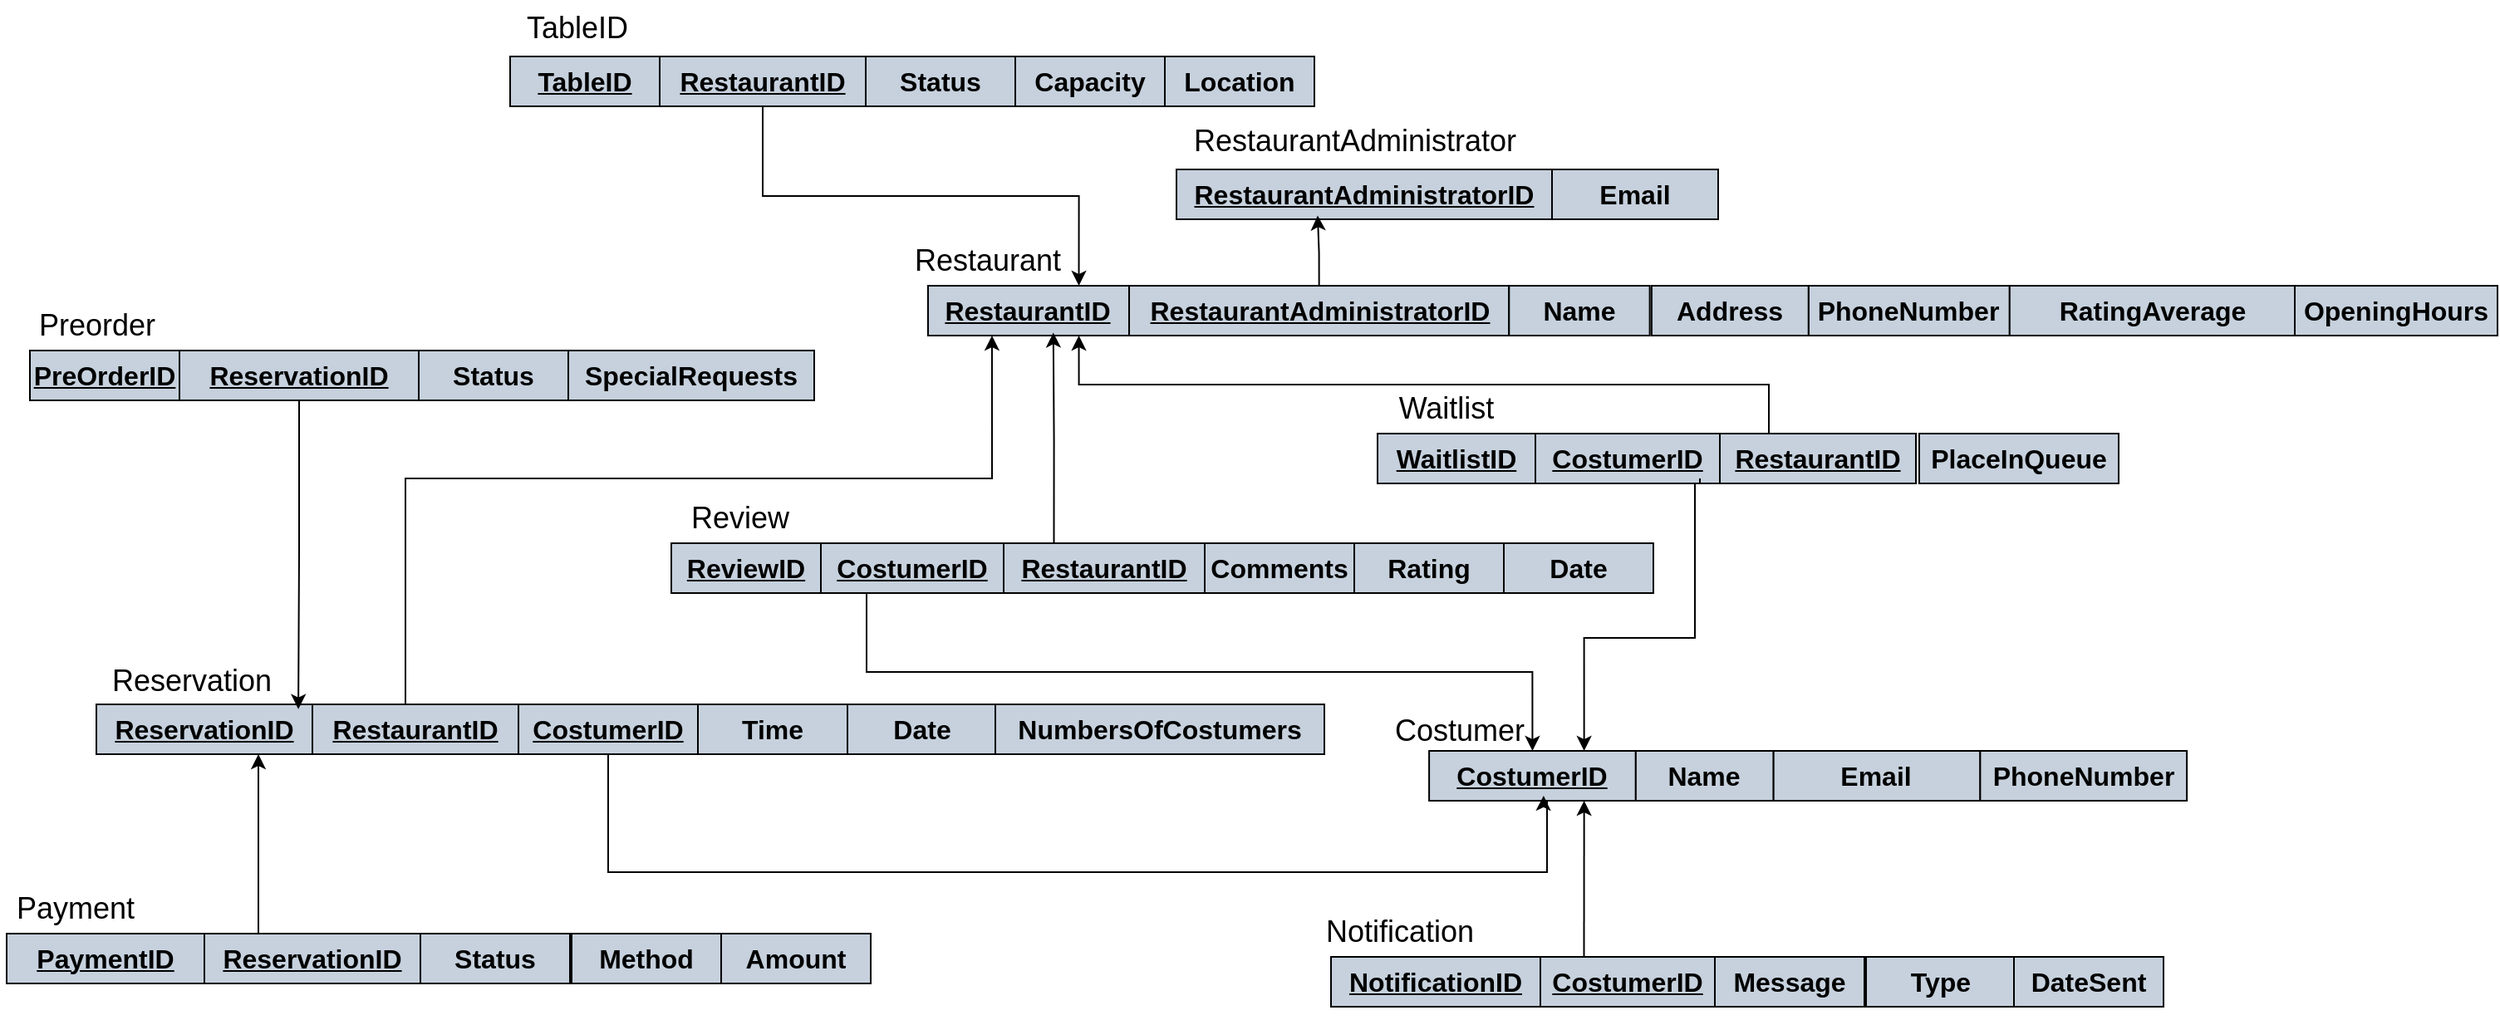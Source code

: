 <mxfile version="24.9.3">
  <diagram name="Page-1" id="Ryj9yUZ8EQG5fLTxCSdR">
    <mxGraphModel dx="2524" dy="738" grid="0" gridSize="10" guides="1" tooltips="1" connect="1" arrows="1" fold="1" page="1" pageScale="1" pageWidth="850" pageHeight="1100" math="0" shadow="0">
      <root>
        <mxCell id="0" />
        <mxCell id="1" parent="0" />
        <mxCell id="xWfjn0e1hHcwTTaFBlyH-46" value="" style="group" parent="1" vertex="1" connectable="0">
          <mxGeometry x="-463" y="80" width="479" height="60" as="geometry" />
        </mxCell>
        <mxCell id="xWfjn0e1hHcwTTaFBlyH-38" value="" style="group" parent="xWfjn0e1hHcwTTaFBlyH-46" vertex="1" connectable="0">
          <mxGeometry x="-5" y="-3" width="360" height="60" as="geometry" />
        </mxCell>
        <mxCell id="xWfjn0e1hHcwTTaFBlyH-40" value="&lt;u&gt;&lt;b&gt;&lt;font style=&quot;font-size: 16px;&quot;&gt;TableID&lt;/font&gt;&lt;/b&gt;&lt;/u&gt;" style="rounded=0;whiteSpace=wrap;html=1;fillColor=#C6D1DD;" parent="xWfjn0e1hHcwTTaFBlyH-38" vertex="1">
          <mxGeometry y="30" width="90" height="30" as="geometry" />
        </mxCell>
        <mxCell id="xWfjn0e1hHcwTTaFBlyH-41" value="&lt;u&gt;&lt;b&gt;&lt;font style=&quot;font-size: 16px;&quot;&gt;RestaurantID&lt;/font&gt;&lt;/b&gt;&lt;/u&gt;" style="rounded=0;whiteSpace=wrap;html=1;fillColor=#C6D1DD;" parent="xWfjn0e1hHcwTTaFBlyH-38" vertex="1">
          <mxGeometry x="90" y="30" width="124" height="30" as="geometry" />
        </mxCell>
        <mxCell id="xWfjn0e1hHcwTTaFBlyH-42" value="&lt;b&gt;&lt;font style=&quot;font-size: 16px;&quot;&gt;Status&lt;/font&gt;&lt;/b&gt;" style="rounded=0;whiteSpace=wrap;html=1;fillColor=#C6D1DD;" parent="xWfjn0e1hHcwTTaFBlyH-38" vertex="1">
          <mxGeometry x="214" y="30" width="90" height="30" as="geometry" />
        </mxCell>
        <mxCell id="xWfjn0e1hHcwTTaFBlyH-44" value="&lt;b&gt;&lt;font style=&quot;font-size: 16px;&quot;&gt;Capacity&lt;/font&gt;&lt;/b&gt;" style="rounded=0;whiteSpace=wrap;html=1;fillColor=#C6D1DD;" parent="xWfjn0e1hHcwTTaFBlyH-38" vertex="1">
          <mxGeometry x="304" y="30" width="90" height="30" as="geometry" />
        </mxCell>
        <mxCell id="xWfjn0e1hHcwTTaFBlyH-39" value="&lt;font style=&quot;font-size: 18px;&quot;&gt;TableID&lt;/font&gt;" style="text;html=1;align=center;verticalAlign=middle;resizable=0;points=[];autosize=1;strokeColor=none;fillColor=none;" parent="xWfjn0e1hHcwTTaFBlyH-38" vertex="1">
          <mxGeometry y="-4" width="79" height="34" as="geometry" />
        </mxCell>
        <mxCell id="xWfjn0e1hHcwTTaFBlyH-45" value="&lt;b&gt;&lt;font style=&quot;font-size: 16px;&quot;&gt;Location&lt;/font&gt;&lt;/b&gt;" style="rounded=0;whiteSpace=wrap;html=1;fillColor=#C6D1DD;" parent="xWfjn0e1hHcwTTaFBlyH-46" vertex="1">
          <mxGeometry x="389" y="27" width="90" height="30" as="geometry" />
        </mxCell>
        <mxCell id="AlLR8Mi9veF4PQIQg-oo-29" value="" style="group" parent="1" vertex="1" connectable="0">
          <mxGeometry x="-371" y="370" width="591" height="60" as="geometry" />
        </mxCell>
        <mxCell id="AlLR8Mi9veF4PQIQg-oo-13" value="" style="group" parent="AlLR8Mi9veF4PQIQg-oo-29" vertex="1" connectable="0">
          <mxGeometry width="450" height="60" as="geometry" />
        </mxCell>
        <mxCell id="AlLR8Mi9veF4PQIQg-oo-14" value="" style="group" parent="AlLR8Mi9veF4PQIQg-oo-13" vertex="1" connectable="0">
          <mxGeometry width="360" height="60" as="geometry" />
        </mxCell>
        <mxCell id="AlLR8Mi9veF4PQIQg-oo-15" value="&lt;font style=&quot;font-size: 18px;&quot;&gt;Review&lt;/font&gt;" style="text;html=1;align=center;verticalAlign=middle;resizable=0;points=[];autosize=1;strokeColor=none;fillColor=none;" parent="AlLR8Mi9veF4PQIQg-oo-14" vertex="1">
          <mxGeometry x="2" y="-2" width="77" height="34" as="geometry" />
        </mxCell>
        <mxCell id="AlLR8Mi9veF4PQIQg-oo-16" value="&lt;u&gt;&lt;b&gt;&lt;font style=&quot;font-size: 16px;&quot;&gt;ReviewID&lt;/font&gt;&lt;/b&gt;&lt;/u&gt;" style="rounded=0;whiteSpace=wrap;html=1;fillColor=#C6D1DD;" parent="AlLR8Mi9veF4PQIQg-oo-14" vertex="1">
          <mxGeometry y="30" width="90" height="30" as="geometry" />
        </mxCell>
        <mxCell id="AlLR8Mi9veF4PQIQg-oo-17" value="&lt;u&gt;&lt;b&gt;&lt;font style=&quot;font-size: 16px;&quot;&gt;CostumerID&lt;/font&gt;&lt;/b&gt;&lt;/u&gt;" style="rounded=0;whiteSpace=wrap;html=1;fillColor=#C6D1DD;" parent="AlLR8Mi9veF4PQIQg-oo-14" vertex="1">
          <mxGeometry x="90" y="30" width="110" height="30" as="geometry" />
        </mxCell>
        <mxCell id="AlLR8Mi9veF4PQIQg-oo-18" value="&lt;u&gt;&lt;b&gt;&lt;font style=&quot;font-size: 16px;&quot;&gt;RestaurantID&lt;/font&gt;&lt;/b&gt;&lt;/u&gt;" style="rounded=0;whiteSpace=wrap;html=1;fillColor=#C6D1DD;" parent="AlLR8Mi9veF4PQIQg-oo-14" vertex="1">
          <mxGeometry x="200" y="30" width="121" height="30" as="geometry" />
        </mxCell>
        <mxCell id="AlLR8Mi9veF4PQIQg-oo-19" value="&lt;b&gt;&lt;font style=&quot;font-size: 16px;&quot;&gt;Comments&lt;/font&gt;&lt;/b&gt;" style="rounded=0;whiteSpace=wrap;html=1;fillColor=#C6D1DD;" parent="AlLR8Mi9veF4PQIQg-oo-13" vertex="1">
          <mxGeometry x="321" y="30" width="90" height="30" as="geometry" />
        </mxCell>
        <mxCell id="AlLR8Mi9veF4PQIQg-oo-20" value="&lt;b&gt;&lt;font style=&quot;font-size: 16px;&quot;&gt;Rating&lt;/font&gt;&lt;/b&gt;" style="rounded=0;whiteSpace=wrap;html=1;fillColor=#C6D1DD;" parent="AlLR8Mi9veF4PQIQg-oo-29" vertex="1">
          <mxGeometry x="411" y="30" width="90" height="30" as="geometry" />
        </mxCell>
        <mxCell id="AlLR8Mi9veF4PQIQg-oo-28" value="&lt;b&gt;&lt;font style=&quot;font-size: 16px;&quot;&gt;Date&lt;/font&gt;&lt;/b&gt;" style="rounded=0;whiteSpace=wrap;html=1;fillColor=#C6D1DD;" parent="AlLR8Mi9veF4PQIQg-oo-29" vertex="1">
          <mxGeometry x="501" y="30" width="90" height="30" as="geometry" />
        </mxCell>
        <mxCell id="bmBi3C2C3GRsxxOYo_EL-12" value="" style="group" parent="1" vertex="1" connectable="0">
          <mxGeometry x="-771" y="605" width="520" height="60" as="geometry" />
        </mxCell>
        <mxCell id="AlLR8Mi9veF4PQIQg-oo-2" value="" style="group" parent="bmBi3C2C3GRsxxOYo_EL-12" vertex="1" connectable="0">
          <mxGeometry width="360" height="60" as="geometry" />
        </mxCell>
        <mxCell id="AlLR8Mi9veF4PQIQg-oo-3" value="&lt;font style=&quot;font-size: 18px;&quot;&gt;Payment&lt;/font&gt;" style="text;html=1;align=center;verticalAlign=middle;resizable=0;points=[];autosize=1;strokeColor=none;fillColor=none;" parent="AlLR8Mi9veF4PQIQg-oo-2" vertex="1">
          <mxGeometry x="-4" y="-2" width="89" height="34" as="geometry" />
        </mxCell>
        <mxCell id="AlLR8Mi9veF4PQIQg-oo-4" value="&lt;u&gt;&lt;b&gt;&lt;font style=&quot;font-size: 16px;&quot;&gt;PaymentID&lt;/font&gt;&lt;/b&gt;&lt;/u&gt;" style="rounded=0;whiteSpace=wrap;html=1;fillColor=#C6D1DD;" parent="AlLR8Mi9veF4PQIQg-oo-2" vertex="1">
          <mxGeometry y="30" width="119" height="30" as="geometry" />
        </mxCell>
        <mxCell id="AlLR8Mi9veF4PQIQg-oo-5" value="&lt;u&gt;&lt;b&gt;&lt;font style=&quot;font-size: 16px;&quot;&gt;ReservationID&lt;/font&gt;&lt;/b&gt;&lt;/u&gt;" style="rounded=0;whiteSpace=wrap;html=1;fillColor=#C6D1DD;" parent="AlLR8Mi9veF4PQIQg-oo-2" vertex="1">
          <mxGeometry x="119" y="30" width="130" height="30" as="geometry" />
        </mxCell>
        <mxCell id="AlLR8Mi9veF4PQIQg-oo-6" value="&lt;b&gt;&lt;font style=&quot;font-size: 16px;&quot;&gt;Status&lt;/font&gt;&lt;/b&gt;" style="rounded=0;whiteSpace=wrap;html=1;fillColor=#C6D1DD;" parent="AlLR8Mi9veF4PQIQg-oo-2" vertex="1">
          <mxGeometry x="249" y="30" width="90" height="30" as="geometry" />
        </mxCell>
        <mxCell id="AlLR8Mi9veF4PQIQg-oo-8" value="&lt;b&gt;&lt;font style=&quot;font-size: 16px;&quot;&gt;Amount&lt;/font&gt;&lt;/b&gt;" style="rounded=0;whiteSpace=wrap;html=1;fillColor=#C6D1DD;" parent="bmBi3C2C3GRsxxOYo_EL-12" vertex="1">
          <mxGeometry x="430" y="30" width="90" height="30" as="geometry" />
        </mxCell>
        <mxCell id="AlLR8Mi9veF4PQIQg-oo-7" value="&lt;b&gt;&lt;font style=&quot;font-size: 16px;&quot;&gt;Method&lt;/font&gt;&lt;/b&gt;" style="rounded=0;whiteSpace=wrap;html=1;fillColor=#C6D1DD;" parent="bmBi3C2C3GRsxxOYo_EL-12" vertex="1">
          <mxGeometry x="340" y="30" width="90" height="30" as="geometry" />
        </mxCell>
        <mxCell id="bmBi3C2C3GRsxxOYo_EL-14" value="" style="group" parent="1" vertex="1" connectable="0">
          <mxGeometry x="24" y="619" width="503" height="67" as="geometry" />
        </mxCell>
        <mxCell id="AlLR8Mi9veF4PQIQg-oo-21" value="" style="group" parent="bmBi3C2C3GRsxxOYo_EL-14" vertex="1" connectable="0">
          <mxGeometry x="2" width="450" height="67" as="geometry" />
        </mxCell>
        <mxCell id="AlLR8Mi9veF4PQIQg-oo-22" value="" style="group" parent="AlLR8Mi9veF4PQIQg-oo-21" vertex="1" connectable="0">
          <mxGeometry width="360" height="67" as="geometry" />
        </mxCell>
        <mxCell id="bmBi3C2C3GRsxxOYo_EL-55" value="" style="group" parent="AlLR8Mi9veF4PQIQg-oo-22" vertex="1" connectable="0">
          <mxGeometry x="-13" y="-2" width="334" height="62" as="geometry" />
        </mxCell>
        <mxCell id="AlLR8Mi9veF4PQIQg-oo-23" value="&lt;font style=&quot;font-size: 18px;&quot;&gt;Notification&lt;/font&gt;" style="text;html=1;align=center;verticalAlign=middle;resizable=0;points=[];autosize=1;strokeColor=none;fillColor=none;" parent="bmBi3C2C3GRsxxOYo_EL-55" vertex="1">
          <mxGeometry width="107" height="34" as="geometry" />
        </mxCell>
        <mxCell id="AlLR8Mi9veF4PQIQg-oo-24" value="&lt;u&gt;&lt;b&gt;&lt;font style=&quot;font-size: 16px;&quot;&gt;NotificationID&lt;/font&gt;&lt;/b&gt;&lt;/u&gt;" style="rounded=0;whiteSpace=wrap;html=1;fillColor=#C6D1DD;" parent="bmBi3C2C3GRsxxOYo_EL-55" vertex="1">
          <mxGeometry x="13" y="32" width="126" height="30" as="geometry" />
        </mxCell>
        <mxCell id="AlLR8Mi9veF4PQIQg-oo-25" value="&lt;u&gt;&lt;b&gt;&lt;font style=&quot;font-size: 16px;&quot;&gt;CostumerID&lt;/font&gt;&lt;/b&gt;&lt;/u&gt;" style="rounded=0;whiteSpace=wrap;html=1;fillColor=#C6D1DD;" parent="bmBi3C2C3GRsxxOYo_EL-55" vertex="1">
          <mxGeometry x="139" y="32" width="105" height="30" as="geometry" />
        </mxCell>
        <mxCell id="AlLR8Mi9veF4PQIQg-oo-26" value="&lt;b&gt;&lt;font style=&quot;font-size: 16px;&quot;&gt;Message&lt;/font&gt;&lt;/b&gt;" style="rounded=0;whiteSpace=wrap;html=1;fillColor=#C6D1DD;" parent="bmBi3C2C3GRsxxOYo_EL-55" vertex="1">
          <mxGeometry x="244" y="32" width="90" height="30" as="geometry" />
        </mxCell>
        <mxCell id="AlLR8Mi9veF4PQIQg-oo-27" value="&lt;b&gt;&lt;font style=&quot;font-size: 16px;&quot;&gt;Type&lt;/font&gt;&lt;/b&gt;" style="rounded=0;whiteSpace=wrap;html=1;fillColor=#C6D1DD;" parent="AlLR8Mi9veF4PQIQg-oo-21" vertex="1">
          <mxGeometry x="322" y="30" width="90" height="30" as="geometry" />
        </mxCell>
        <mxCell id="AlLR8Mi9veF4PQIQg-oo-30" value="&lt;b&gt;&lt;font style=&quot;font-size: 16px;&quot;&gt;DateSent&lt;/font&gt;&lt;/b&gt;" style="rounded=0;whiteSpace=wrap;html=1;fillColor=#C6D1DD;" parent="bmBi3C2C3GRsxxOYo_EL-14" vertex="1">
          <mxGeometry x="413" y="30" width="90" height="30" as="geometry" />
        </mxCell>
        <mxCell id="bmBi3C2C3GRsxxOYo_EL-23" value="" style="group" parent="1" vertex="1" connectable="0">
          <mxGeometry x="73.995" y="493" width="467.055" height="62" as="geometry" />
        </mxCell>
        <mxCell id="xWfjn0e1hHcwTTaFBlyH-3" value="&lt;font style=&quot;font-size: 18px;&quot;&gt;Costumer&lt;/font&gt;" style="text;html=1;align=center;verticalAlign=middle;resizable=1;points=[];autosize=1;strokeColor=none;fillColor=none;container=0;movable=1;rotatable=1;deletable=1;editable=1;locked=0;connectable=1;" parent="bmBi3C2C3GRsxxOYo_EL-23" vertex="1">
          <mxGeometry x="-19" y="3" width="96" height="34" as="geometry" />
        </mxCell>
        <mxCell id="xWfjn0e1hHcwTTaFBlyH-29" value="&lt;u&gt;&lt;b&gt;&lt;font style=&quot;font-size: 16px;&quot;&gt;CostumerID&lt;/font&gt;&lt;/b&gt;&lt;/u&gt;" style="rounded=0;whiteSpace=wrap;html=1;fillColor=#C6D1DD;container=0;movable=1;resizable=1;rotatable=1;deletable=1;editable=1;locked=0;connectable=1;" parent="bmBi3C2C3GRsxxOYo_EL-23" vertex="1">
          <mxGeometry x="11.055" y="32" width="124.364" height="30" as="geometry" />
        </mxCell>
        <mxCell id="xWfjn0e1hHcwTTaFBlyH-30" value="&lt;b&gt;&lt;font style=&quot;font-size: 16px;&quot;&gt;Name&lt;/font&gt;&lt;/b&gt;" style="rounded=0;whiteSpace=wrap;html=1;fillColor=#C6D1DD;container=0;movable=1;resizable=1;rotatable=1;deletable=1;editable=1;locked=0;connectable=1;" parent="bmBi3C2C3GRsxxOYo_EL-23" vertex="1">
          <mxGeometry x="135.418" y="32" width="82.909" height="30" as="geometry" />
        </mxCell>
        <mxCell id="xWfjn0e1hHcwTTaFBlyH-31" value="&lt;b&gt;&lt;font style=&quot;font-size: 16px;&quot;&gt;Email&lt;/font&gt;&lt;/b&gt;" style="rounded=0;whiteSpace=wrap;html=1;fillColor=#C6D1DD;container=0;movable=1;resizable=1;rotatable=1;deletable=1;editable=1;locked=0;connectable=1;" parent="bmBi3C2C3GRsxxOYo_EL-23" vertex="1">
          <mxGeometry x="218.327" y="32" width="124.364" height="30" as="geometry" />
        </mxCell>
        <mxCell id="xWfjn0e1hHcwTTaFBlyH-33" value="&lt;b&gt;&lt;font style=&quot;font-size: 16px;&quot;&gt;PhoneNumber&lt;/font&gt;&lt;/b&gt;" style="rounded=0;whiteSpace=wrap;html=1;fillColor=#C6D1DD;container=0;movable=1;resizable=1;rotatable=1;deletable=1;editable=1;locked=0;connectable=1;" parent="bmBi3C2C3GRsxxOYo_EL-23" vertex="1">
          <mxGeometry x="342.691" y="32" width="124.364" height="30" as="geometry" />
        </mxCell>
        <mxCell id="bmBi3C2C3GRsxxOYo_EL-34" value="" style="group" parent="1" vertex="1" connectable="0">
          <mxGeometry x="-236" y="213" width="964" height="159" as="geometry" />
        </mxCell>
        <mxCell id="bmBi3C2C3GRsxxOYo_EL-24" value="" style="group" parent="bmBi3C2C3GRsxxOYo_EL-34" vertex="1" connectable="0">
          <mxGeometry x="2" width="897" height="159" as="geometry" />
        </mxCell>
        <mxCell id="bmBi3C2C3GRsxxOYo_EL-25" value="&lt;font style=&quot;font-size: 18px;&quot;&gt;Restaurant&lt;/font&gt;" style="text;html=1;align=center;verticalAlign=middle;resizable=0;points=[];autosize=1;strokeColor=none;fillColor=none;container=0;" parent="bmBi3C2C3GRsxxOYo_EL-24" vertex="1">
          <mxGeometry width="106" height="34" as="geometry" />
        </mxCell>
        <mxCell id="bmBi3C2C3GRsxxOYo_EL-26" value="" style="group;fillColor=#C6D1DD;container=0;" parent="bmBi3C2C3GRsxxOYo_EL-24" vertex="1" connectable="0">
          <mxGeometry x="17.483" y="32" width="879.517" height="30" as="geometry" />
        </mxCell>
        <mxCell id="bmBi3C2C3GRsxxOYo_EL-27" value="&lt;u&gt;&lt;b&gt;&lt;font style=&quot;font-size: 16px;&quot;&gt;RestaurantID&lt;/font&gt;&lt;/b&gt;&lt;/u&gt;" style="rounded=0;whiteSpace=wrap;html=1;fillColor=#C6D1DD;container=0;" parent="bmBi3C2C3GRsxxOYo_EL-24" vertex="1">
          <mxGeometry x="17.483" y="32" width="121.034" height="30" as="geometry" />
        </mxCell>
        <mxCell id="bmBi3C2C3GRsxxOYo_EL-28" value="&lt;u&gt;&lt;font style=&quot;font-size: 16px;&quot;&gt;&lt;b&gt;RestaurantAdministratorID&lt;/b&gt;&lt;/font&gt;&lt;/u&gt;" style="rounded=0;whiteSpace=wrap;html=1;fillColor=#C6D1DD;container=0;" parent="bmBi3C2C3GRsxxOYo_EL-24" vertex="1">
          <mxGeometry x="138.517" y="32" width="228.621" height="30" as="geometry" />
        </mxCell>
        <mxCell id="bmBi3C2C3GRsxxOYo_EL-29" value="&lt;b&gt;&lt;font style=&quot;font-size: 16px;&quot;&gt;Name&lt;/font&gt;&lt;/b&gt;" style="rounded=0;whiteSpace=wrap;html=1;fillColor=#C6D1DD;container=0;" parent="bmBi3C2C3GRsxxOYo_EL-24" vertex="1">
          <mxGeometry x="367.14" y="32" width="84.673" height="30" as="geometry" />
        </mxCell>
        <mxCell id="bmBi3C2C3GRsxxOYo_EL-30" value="&lt;b&gt;&lt;font style=&quot;font-size: 16px;&quot;&gt;PhoneNumber&lt;/font&gt;&lt;/b&gt;" style="rounded=0;whiteSpace=wrap;html=1;fillColor=#C6D1DD;container=0;" parent="bmBi3C2C3GRsxxOYo_EL-24" vertex="1">
          <mxGeometry x="547.366" y="32" width="121.034" height="30" as="geometry" />
        </mxCell>
        <mxCell id="bmBi3C2C3GRsxxOYo_EL-31" value="&lt;b&gt;&lt;font style=&quot;font-size: 16px;&quot;&gt;RatingAverage&lt;/font&gt;&lt;/b&gt;" style="rounded=0;whiteSpace=wrap;html=1;fillColor=#C6D1DD;container=0;" parent="bmBi3C2C3GRsxxOYo_EL-24" vertex="1">
          <mxGeometry x="668.401" y="32" width="173.483" height="30" as="geometry" />
        </mxCell>
        <mxCell id="bmBi3C2C3GRsxxOYo_EL-33" value="&lt;font style=&quot;font-size: 16px;&quot;&gt;&lt;b&gt;Address&lt;/b&gt;&lt;/font&gt;" style="rounded=0;whiteSpace=wrap;html=1;fillColor=#C6D1DD;container=0;" parent="bmBi3C2C3GRsxxOYo_EL-24" vertex="1">
          <mxGeometry x="452.952" y="32" width="94.412" height="30" as="geometry" />
        </mxCell>
        <mxCell id="ahYQid_kACKRDKaUdBpu-9" value="" style="group" parent="bmBi3C2C3GRsxxOYo_EL-24" vertex="1" connectable="0">
          <mxGeometry x="288" y="91" width="430" height="68" as="geometry" />
        </mxCell>
        <mxCell id="ahYQid_kACKRDKaUdBpu-10" value="&lt;font style=&quot;font-size: 18px;&quot;&gt;Waitlist&lt;/font&gt;" style="text;html=1;align=center;verticalAlign=middle;resizable=0;points=[];autosize=1;strokeColor=none;fillColor=none;" parent="ahYQid_kACKRDKaUdBpu-9" vertex="1">
          <mxGeometry x="3" y="-2" width="75" height="34" as="geometry" />
        </mxCell>
        <mxCell id="ahYQid_kACKRDKaUdBpu-11" value="&lt;u&gt;&lt;b&gt;&lt;font style=&quot;font-size: 16px;&quot;&gt;WaitlistID&lt;/font&gt;&lt;/b&gt;&lt;/u&gt;" style="rounded=0;whiteSpace=wrap;html=1;fillColor=#C6D1DD;" parent="ahYQid_kACKRDKaUdBpu-9" vertex="1">
          <mxGeometry y="30" width="95" height="30" as="geometry" />
        </mxCell>
        <mxCell id="ahYQid_kACKRDKaUdBpu-12" value="&lt;u&gt;&lt;b&gt;&lt;font style=&quot;font-size: 16px;&quot;&gt;CostumerID&lt;/font&gt;&lt;/b&gt;&lt;/u&gt;" style="rounded=0;whiteSpace=wrap;html=1;fillColor=#C6D1DD;" parent="ahYQid_kACKRDKaUdBpu-9" vertex="1">
          <mxGeometry x="95" y="30" width="111" height="30" as="geometry" />
        </mxCell>
        <mxCell id="ahYQid_kACKRDKaUdBpu-13" value="&lt;u&gt;&lt;b&gt;&lt;font style=&quot;font-size: 16px;&quot;&gt;RestaurantID&lt;/font&gt;&lt;/b&gt;&lt;/u&gt;" style="rounded=0;whiteSpace=wrap;html=1;fillColor=#C6D1DD;" parent="ahYQid_kACKRDKaUdBpu-9" vertex="1">
          <mxGeometry x="206" y="30" width="118" height="30" as="geometry" />
        </mxCell>
        <mxCell id="ahYQid_kACKRDKaUdBpu-14" value="&lt;b&gt;&lt;font style=&quot;font-size: 16px;&quot;&gt;PlaceInQueue&lt;/font&gt;&lt;/b&gt;" style="rounded=0;whiteSpace=wrap;html=1;fillColor=#C6D1DD;" parent="ahYQid_kACKRDKaUdBpu-9" vertex="1">
          <mxGeometry x="326" y="30" width="120" height="30" as="geometry" />
        </mxCell>
        <mxCell id="bmBi3C2C3GRsxxOYo_EL-60" style="edgeStyle=orthogonalEdgeStyle;rounded=0;orthogonalLoop=1;jettySize=auto;html=1;exitX=0.25;exitY=0;exitDx=0;exitDy=0;entryX=0.75;entryY=1;entryDx=0;entryDy=0;" parent="bmBi3C2C3GRsxxOYo_EL-24" source="ahYQid_kACKRDKaUdBpu-13" target="bmBi3C2C3GRsxxOYo_EL-27" edge="1">
          <mxGeometry relative="1" as="geometry" />
        </mxCell>
        <mxCell id="bmBi3C2C3GRsxxOYo_EL-32" value="&lt;b&gt;&lt;font style=&quot;font-size: 16px;&quot;&gt;OpeningHours&lt;/font&gt;&lt;/b&gt;" style="rounded=0;whiteSpace=wrap;html=1;fillColor=#C6D1DD;container=0;" parent="bmBi3C2C3GRsxxOYo_EL-34" vertex="1">
          <mxGeometry x="842" y="32" width="122" height="30" as="geometry" />
        </mxCell>
        <mxCell id="bmBi3C2C3GRsxxOYo_EL-36" value="" style="group" parent="1" vertex="1" connectable="0">
          <mxGeometry x="-61" y="145" width="320" height="60" as="geometry" />
        </mxCell>
        <mxCell id="_LEKjg5DS7PEy9klWyhB-6" value="" style="group" parent="bmBi3C2C3GRsxxOYo_EL-36" vertex="1" connectable="0">
          <mxGeometry width="260" height="60" as="geometry" />
        </mxCell>
        <mxCell id="_LEKjg5DS7PEy9klWyhB-1" value="&lt;font style=&quot;font-size: 18px;&quot;&gt;RestaurantAdministrator&lt;/font&gt;" style="text;html=1;align=center;verticalAlign=middle;resizable=0;points=[];autosize=1;strokeColor=none;fillColor=none;" parent="_LEKjg5DS7PEy9klWyhB-6" vertex="1">
          <mxGeometry x="-5" y="-4" width="212" height="34" as="geometry" />
        </mxCell>
        <mxCell id="_LEKjg5DS7PEy9klWyhB-2" value="&lt;u&gt;&lt;b&gt;&lt;font style=&quot;font-size: 16px;&quot;&gt;RestaurantAdministratorID&lt;/font&gt;&lt;/b&gt;&lt;/u&gt;" style="rounded=0;whiteSpace=wrap;html=1;fillColor=#C6D1DD;" parent="_LEKjg5DS7PEy9klWyhB-6" vertex="1">
          <mxGeometry x="-6" y="30" width="226" height="30" as="geometry" />
        </mxCell>
        <mxCell id="_LEKjg5DS7PEy9klWyhB-3" value="&lt;b&gt;&lt;font style=&quot;font-size: 16px;&quot;&gt;Email&lt;/font&gt;&lt;/b&gt;" style="rounded=0;whiteSpace=wrap;html=1;fillColor=#C6D1DD;" parent="bmBi3C2C3GRsxxOYo_EL-36" vertex="1">
          <mxGeometry x="220" y="30" width="100" height="30" as="geometry" />
        </mxCell>
        <mxCell id="bmBi3C2C3GRsxxOYo_EL-39" style="edgeStyle=orthogonalEdgeStyle;rounded=0;orthogonalLoop=1;jettySize=auto;html=1;exitX=0.5;exitY=0;exitDx=0;exitDy=0;entryX=0.318;entryY=1;entryDx=0;entryDy=0;entryPerimeter=0;" parent="1" source="xWfjn0e1hHcwTTaFBlyH-51" target="bmBi3C2C3GRsxxOYo_EL-27" edge="1">
          <mxGeometry relative="1" as="geometry">
            <Array as="points">
              <mxPoint x="-531" y="361" />
              <mxPoint x="-178" y="361" />
            </Array>
          </mxGeometry>
        </mxCell>
        <mxCell id="bmBi3C2C3GRsxxOYo_EL-47" style="edgeStyle=orthogonalEdgeStyle;rounded=0;orthogonalLoop=1;jettySize=auto;html=1;exitX=0.5;exitY=1;exitDx=0;exitDy=0;entryX=0.75;entryY=0;entryDx=0;entryDy=0;" parent="1" source="xWfjn0e1hHcwTTaFBlyH-41" target="bmBi3C2C3GRsxxOYo_EL-27" edge="1">
          <mxGeometry relative="1" as="geometry" />
        </mxCell>
        <mxCell id="bmBi3C2C3GRsxxOYo_EL-48" style="edgeStyle=orthogonalEdgeStyle;rounded=0;orthogonalLoop=1;jettySize=auto;html=1;exitX=0.25;exitY=1;exitDx=0;exitDy=0;entryX=0.5;entryY=0;entryDx=0;entryDy=0;" parent="1" source="AlLR8Mi9veF4PQIQg-oo-17" target="xWfjn0e1hHcwTTaFBlyH-29" edge="1">
          <mxGeometry relative="1" as="geometry" />
        </mxCell>
        <mxCell id="bmBi3C2C3GRsxxOYo_EL-56" style="edgeStyle=orthogonalEdgeStyle;rounded=0;orthogonalLoop=1;jettySize=auto;html=1;exitX=0.25;exitY=0;exitDx=0;exitDy=0;entryX=0.75;entryY=1;entryDx=0;entryDy=0;" parent="1" source="AlLR8Mi9veF4PQIQg-oo-25" target="xWfjn0e1hHcwTTaFBlyH-29" edge="1">
          <mxGeometry relative="1" as="geometry" />
        </mxCell>
        <mxCell id="bmBi3C2C3GRsxxOYo_EL-59" style="edgeStyle=orthogonalEdgeStyle;rounded=0;orthogonalLoop=1;jettySize=auto;html=1;exitX=0.892;exitY=0.9;exitDx=0;exitDy=0;entryX=0.75;entryY=0;entryDx=0;entryDy=0;exitPerimeter=0;" parent="1" source="ahYQid_kACKRDKaUdBpu-12" target="xWfjn0e1hHcwTTaFBlyH-29" edge="1">
          <mxGeometry relative="1" as="geometry">
            <Array as="points">
              <mxPoint x="248" y="364" />
              <mxPoint x="245" y="364" />
              <mxPoint x="245" y="457" />
              <mxPoint x="178" y="457" />
            </Array>
          </mxGeometry>
        </mxCell>
        <mxCell id="bmBi3C2C3GRsxxOYo_EL-61" style="edgeStyle=orthogonalEdgeStyle;rounded=0;orthogonalLoop=1;jettySize=auto;html=1;exitX=0.25;exitY=0;exitDx=0;exitDy=0;entryX=0.623;entryY=0.94;entryDx=0;entryDy=0;entryPerimeter=0;" parent="1" source="AlLR8Mi9veF4PQIQg-oo-18" target="bmBi3C2C3GRsxxOYo_EL-27" edge="1">
          <mxGeometry relative="1" as="geometry" />
        </mxCell>
        <mxCell id="bmBi3C2C3GRsxxOYo_EL-62" value="" style="group" parent="1" vertex="1" connectable="0">
          <mxGeometry x="-717" y="466" width="739" height="63" as="geometry" />
        </mxCell>
        <mxCell id="bmBi3C2C3GRsxxOYo_EL-10" value="" style="group" parent="bmBi3C2C3GRsxxOYo_EL-62" vertex="1" connectable="0">
          <mxGeometry x="9" y="3" width="730" height="60" as="geometry" />
        </mxCell>
        <mxCell id="AlLR8Mi9veF4PQIQg-oo-11" value="" style="group" parent="bmBi3C2C3GRsxxOYo_EL-10" vertex="1" connectable="0">
          <mxGeometry width="590" height="60" as="geometry" />
        </mxCell>
        <mxCell id="xWfjn0e1hHcwTTaFBlyH-47" value="" style="group" parent="AlLR8Mi9veF4PQIQg-oo-11" vertex="1" connectable="0">
          <mxGeometry x="-9" y="-2" width="452" height="60" as="geometry" />
        </mxCell>
        <mxCell id="xWfjn0e1hHcwTTaFBlyH-48" value="" style="group" parent="xWfjn0e1hHcwTTaFBlyH-47" vertex="1" connectable="0">
          <mxGeometry width="362" height="60" as="geometry" />
        </mxCell>
        <mxCell id="xWfjn0e1hHcwTTaFBlyH-50" value="&lt;u&gt;&lt;font style=&quot;font-size: 16px;&quot;&gt;&lt;b&gt;ReservationID&lt;/b&gt;&lt;/font&gt;&lt;/u&gt;" style="rounded=0;whiteSpace=wrap;html=1;fillColor=#C6D1DD;" parent="xWfjn0e1hHcwTTaFBlyH-48" vertex="1">
          <mxGeometry y="30" width="130" height="30" as="geometry" />
        </mxCell>
        <mxCell id="xWfjn0e1hHcwTTaFBlyH-51" value="&lt;u&gt;&lt;font style=&quot;font-size: 16px;&quot;&gt;&lt;b&gt;RestaurantID&lt;/b&gt;&lt;/font&gt;&lt;/u&gt;" style="rounded=0;whiteSpace=wrap;html=1;fillColor=#C6D1DD;" parent="xWfjn0e1hHcwTTaFBlyH-48" vertex="1">
          <mxGeometry x="130" y="30" width="124" height="30" as="geometry" />
        </mxCell>
        <mxCell id="xWfjn0e1hHcwTTaFBlyH-52" value="&lt;u&gt;&lt;font style=&quot;font-size: 16px;&quot;&gt;&lt;b&gt;CostumerID&lt;/b&gt;&lt;/font&gt;&lt;/u&gt;" style="rounded=0;whiteSpace=wrap;html=1;fillColor=#C6D1DD;" parent="xWfjn0e1hHcwTTaFBlyH-48" vertex="1">
          <mxGeometry x="254" y="30" width="108" height="30" as="geometry" />
        </mxCell>
        <mxCell id="xWfjn0e1hHcwTTaFBlyH-53" value="&lt;b&gt;&lt;font style=&quot;font-size: 16px;&quot;&gt;Time&lt;/font&gt;&lt;/b&gt;" style="rounded=0;whiteSpace=wrap;html=1;fillColor=#C6D1DD;" parent="xWfjn0e1hHcwTTaFBlyH-47" vertex="1">
          <mxGeometry x="362" y="30" width="90" height="30" as="geometry" />
        </mxCell>
        <mxCell id="xWfjn0e1hHcwTTaFBlyH-54" value="&lt;b&gt;&lt;font style=&quot;font-size: 16px;&quot;&gt;Date&lt;/font&gt;&lt;/b&gt;" style="rounded=0;whiteSpace=wrap;html=1;fillColor=#C6D1DD;" parent="AlLR8Mi9veF4PQIQg-oo-11" vertex="1">
          <mxGeometry x="443" y="28" width="90" height="30" as="geometry" />
        </mxCell>
        <mxCell id="AlLR8Mi9veF4PQIQg-oo-10" value="&lt;b&gt;&lt;font style=&quot;font-size: 16px;&quot;&gt;NumbersOfCostumers&lt;/font&gt;&lt;/b&gt;" style="rounded=0;whiteSpace=wrap;html=1;fillColor=#C6D1DD;" parent="bmBi3C2C3GRsxxOYo_EL-10" vertex="1">
          <mxGeometry x="532" y="28" width="198" height="30" as="geometry" />
        </mxCell>
        <mxCell id="xWfjn0e1hHcwTTaFBlyH-49" value="&lt;font style=&quot;font-size: 18px;&quot;&gt;Reservation&lt;/font&gt;" style="text;html=1;align=center;verticalAlign=middle;resizable=0;points=[];autosize=1;strokeColor=none;fillColor=none;" parent="bmBi3C2C3GRsxxOYo_EL-62" vertex="1">
          <mxGeometry width="114" height="34" as="geometry" />
        </mxCell>
        <mxCell id="ahYQid_kACKRDKaUdBpu-1" value="" style="group" parent="1" vertex="1" connectable="0">
          <mxGeometry x="-757" y="254" width="472" height="62" as="geometry" />
        </mxCell>
        <mxCell id="ahYQid_kACKRDKaUdBpu-2" value="" style="group" parent="ahYQid_kACKRDKaUdBpu-1" vertex="1" connectable="0">
          <mxGeometry width="360" height="62" as="geometry" />
        </mxCell>
        <mxCell id="ahYQid_kACKRDKaUdBpu-3" value="&lt;font style=&quot;font-size: 18px;&quot;&gt;Preorder&lt;/font&gt;" style="text;html=1;align=center;verticalAlign=middle;resizable=0;points=[];autosize=1;strokeColor=none;fillColor=none;" parent="ahYQid_kACKRDKaUdBpu-2" vertex="1">
          <mxGeometry x="-4" y="-2" width="88" height="34" as="geometry" />
        </mxCell>
        <mxCell id="ahYQid_kACKRDKaUdBpu-4" value="&lt;u&gt;&lt;b&gt;&lt;font style=&quot;font-size: 16px;&quot;&gt;PreOrderID&lt;/font&gt;&lt;/b&gt;&lt;/u&gt;" style="rounded=0;whiteSpace=wrap;html=1;fillColor=#C6D1DD;" parent="ahYQid_kACKRDKaUdBpu-2" vertex="1">
          <mxGeometry y="30" width="90" height="30" as="geometry" />
        </mxCell>
        <mxCell id="ahYQid_kACKRDKaUdBpu-5" value="&lt;u&gt;&lt;b&gt;&lt;font style=&quot;font-size: 16px;&quot;&gt;ReservationID&lt;/font&gt;&lt;/b&gt;&lt;/u&gt;" style="rounded=0;whiteSpace=wrap;html=1;fillColor=#C6D1DD;" parent="ahYQid_kACKRDKaUdBpu-2" vertex="1">
          <mxGeometry x="90" y="30" width="144" height="30" as="geometry" />
        </mxCell>
        <mxCell id="ahYQid_kACKRDKaUdBpu-6" value="&lt;b&gt;&lt;font style=&quot;font-size: 16px;&quot;&gt;Status&lt;/font&gt;&lt;/b&gt;" style="rounded=0;whiteSpace=wrap;html=1;fillColor=#C6D1DD;" parent="ahYQid_kACKRDKaUdBpu-2" vertex="1">
          <mxGeometry x="234" y="30" width="90" height="30" as="geometry" />
        </mxCell>
        <mxCell id="ahYQid_kACKRDKaUdBpu-7" value="&lt;b&gt;&lt;font style=&quot;font-size: 16px;&quot;&gt;SpecialRequests&lt;/font&gt;&lt;/b&gt;" style="rounded=0;whiteSpace=wrap;html=1;fillColor=#C6D1DD;" parent="ahYQid_kACKRDKaUdBpu-1" vertex="1">
          <mxGeometry x="324" y="30" width="148" height="30" as="geometry" />
        </mxCell>
        <mxCell id="bmBi3C2C3GRsxxOYo_EL-64" style="edgeStyle=orthogonalEdgeStyle;rounded=0;orthogonalLoop=1;jettySize=auto;html=1;exitX=0.5;exitY=1;exitDx=0;exitDy=0;entryX=0.554;entryY=0.9;entryDx=0;entryDy=0;entryPerimeter=0;" parent="1" source="xWfjn0e1hHcwTTaFBlyH-52" target="xWfjn0e1hHcwTTaFBlyH-29" edge="1">
          <mxGeometry relative="1" as="geometry">
            <mxPoint x="151.238" y="633.19" as="targetPoint" />
            <Array as="points">
              <mxPoint x="-409" y="598" />
              <mxPoint x="156" y="598" />
              <mxPoint x="156" y="555" />
              <mxPoint x="154" y="555" />
            </Array>
          </mxGeometry>
        </mxCell>
        <mxCell id="bmBi3C2C3GRsxxOYo_EL-67" style="edgeStyle=orthogonalEdgeStyle;rounded=0;orthogonalLoop=1;jettySize=auto;html=1;exitX=0.5;exitY=0;exitDx=0;exitDy=0;entryX=0.376;entryY=0.924;entryDx=0;entryDy=0;entryPerimeter=0;" parent="1" source="bmBi3C2C3GRsxxOYo_EL-28" target="_LEKjg5DS7PEy9klWyhB-2" edge="1">
          <mxGeometry relative="1" as="geometry" />
        </mxCell>
        <mxCell id="bmBi3C2C3GRsxxOYo_EL-69" style="edgeStyle=orthogonalEdgeStyle;rounded=0;orthogonalLoop=1;jettySize=auto;html=1;exitX=0.5;exitY=1;exitDx=0;exitDy=0;entryX=0.935;entryY=0.095;entryDx=0;entryDy=0;entryPerimeter=0;" parent="1" source="ahYQid_kACKRDKaUdBpu-5" target="xWfjn0e1hHcwTTaFBlyH-50" edge="1">
          <mxGeometry relative="1" as="geometry" />
        </mxCell>
        <mxCell id="-WNG84d9UKhbwicELw42-1" style="edgeStyle=orthogonalEdgeStyle;rounded=0;orthogonalLoop=1;jettySize=auto;html=1;exitX=0.25;exitY=0;exitDx=0;exitDy=0;entryX=0.75;entryY=1;entryDx=0;entryDy=0;" parent="1" source="AlLR8Mi9veF4PQIQg-oo-5" target="xWfjn0e1hHcwTTaFBlyH-50" edge="1">
          <mxGeometry relative="1" as="geometry" />
        </mxCell>
      </root>
    </mxGraphModel>
  </diagram>
</mxfile>
